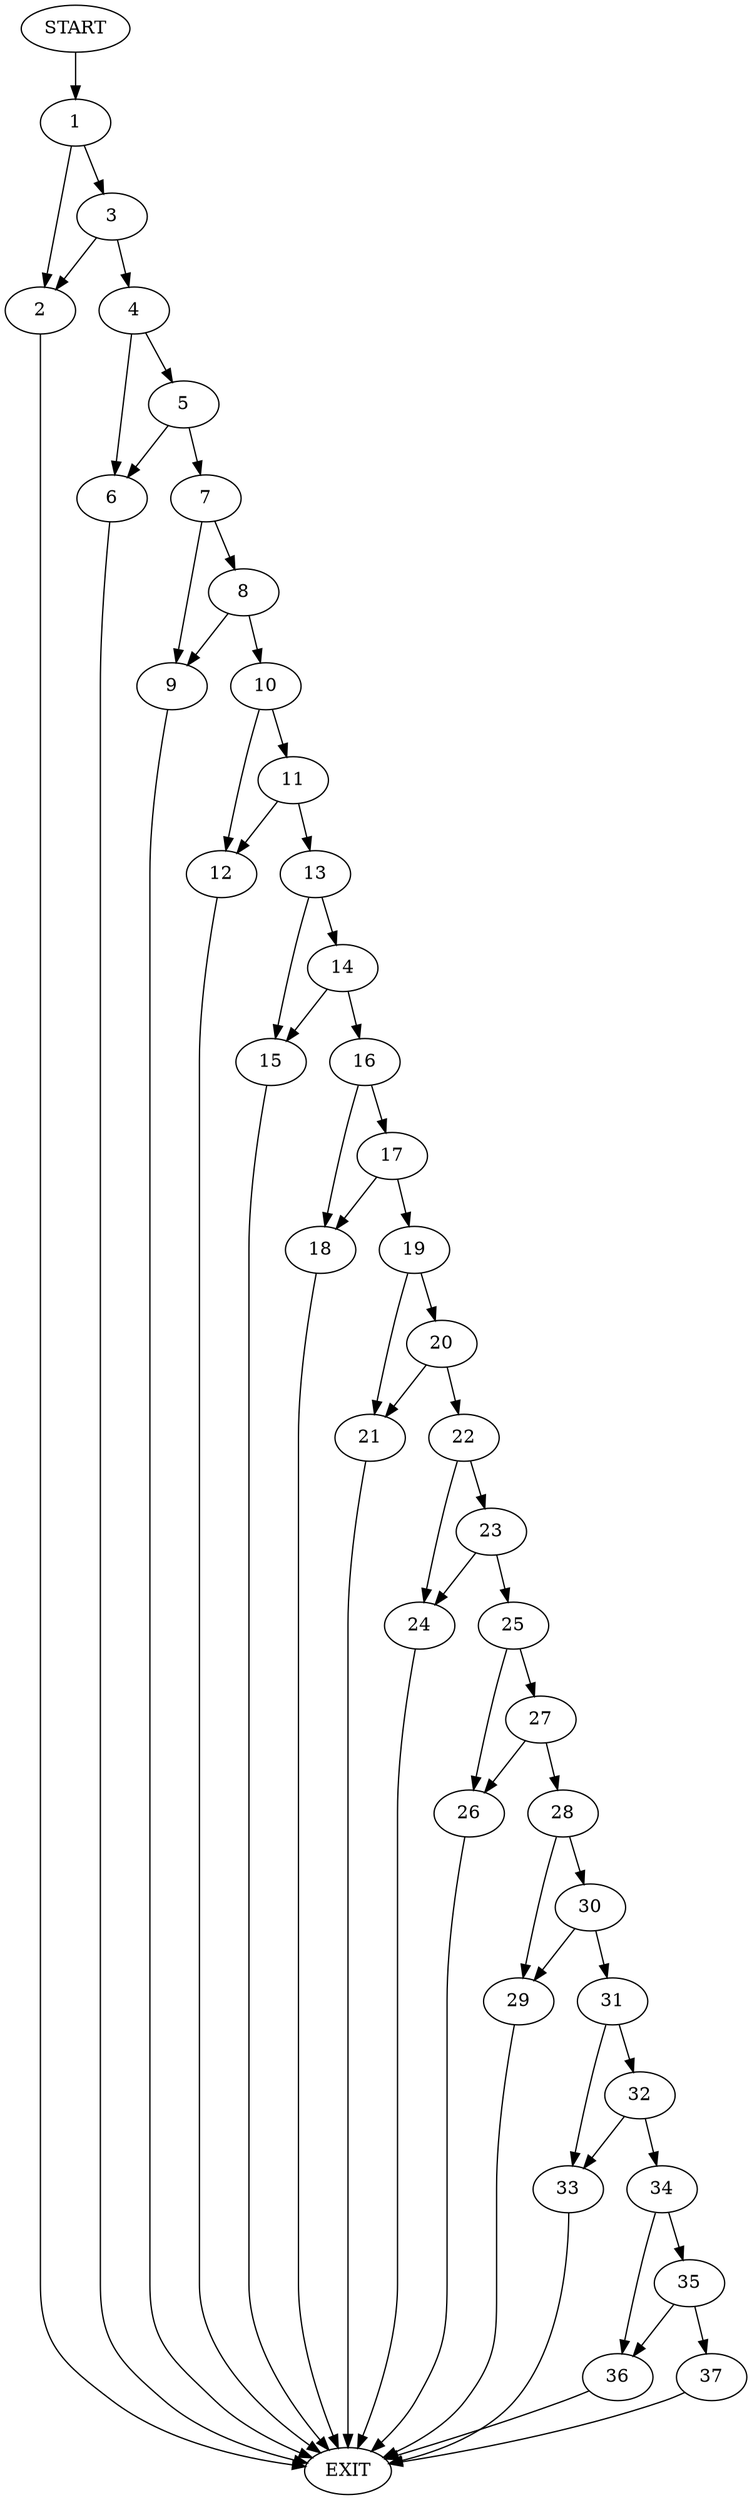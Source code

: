 digraph {
0 [label="START"]
38 [label="EXIT"]
0 -> 1
1 -> 2
1 -> 3
2 -> 38
3 -> 2
3 -> 4
4 -> 5
4 -> 6
5 -> 6
5 -> 7
6 -> 38
7 -> 8
7 -> 9
8 -> 10
8 -> 9
9 -> 38
10 -> 11
10 -> 12
11 -> 13
11 -> 12
12 -> 38
13 -> 14
13 -> 15
14 -> 16
14 -> 15
15 -> 38
16 -> 17
16 -> 18
17 -> 18
17 -> 19
18 -> 38
19 -> 20
19 -> 21
21 -> 38
20 -> 22
20 -> 21
22 -> 23
22 -> 24
24 -> 38
23 -> 25
23 -> 24
25 -> 26
25 -> 27
26 -> 38
27 -> 26
27 -> 28
28 -> 29
28 -> 30
30 -> 29
30 -> 31
29 -> 38
31 -> 32
31 -> 33
32 -> 33
32 -> 34
33 -> 38
34 -> 35
34 -> 36
35 -> 36
35 -> 37
36 -> 38
37 -> 38
}
